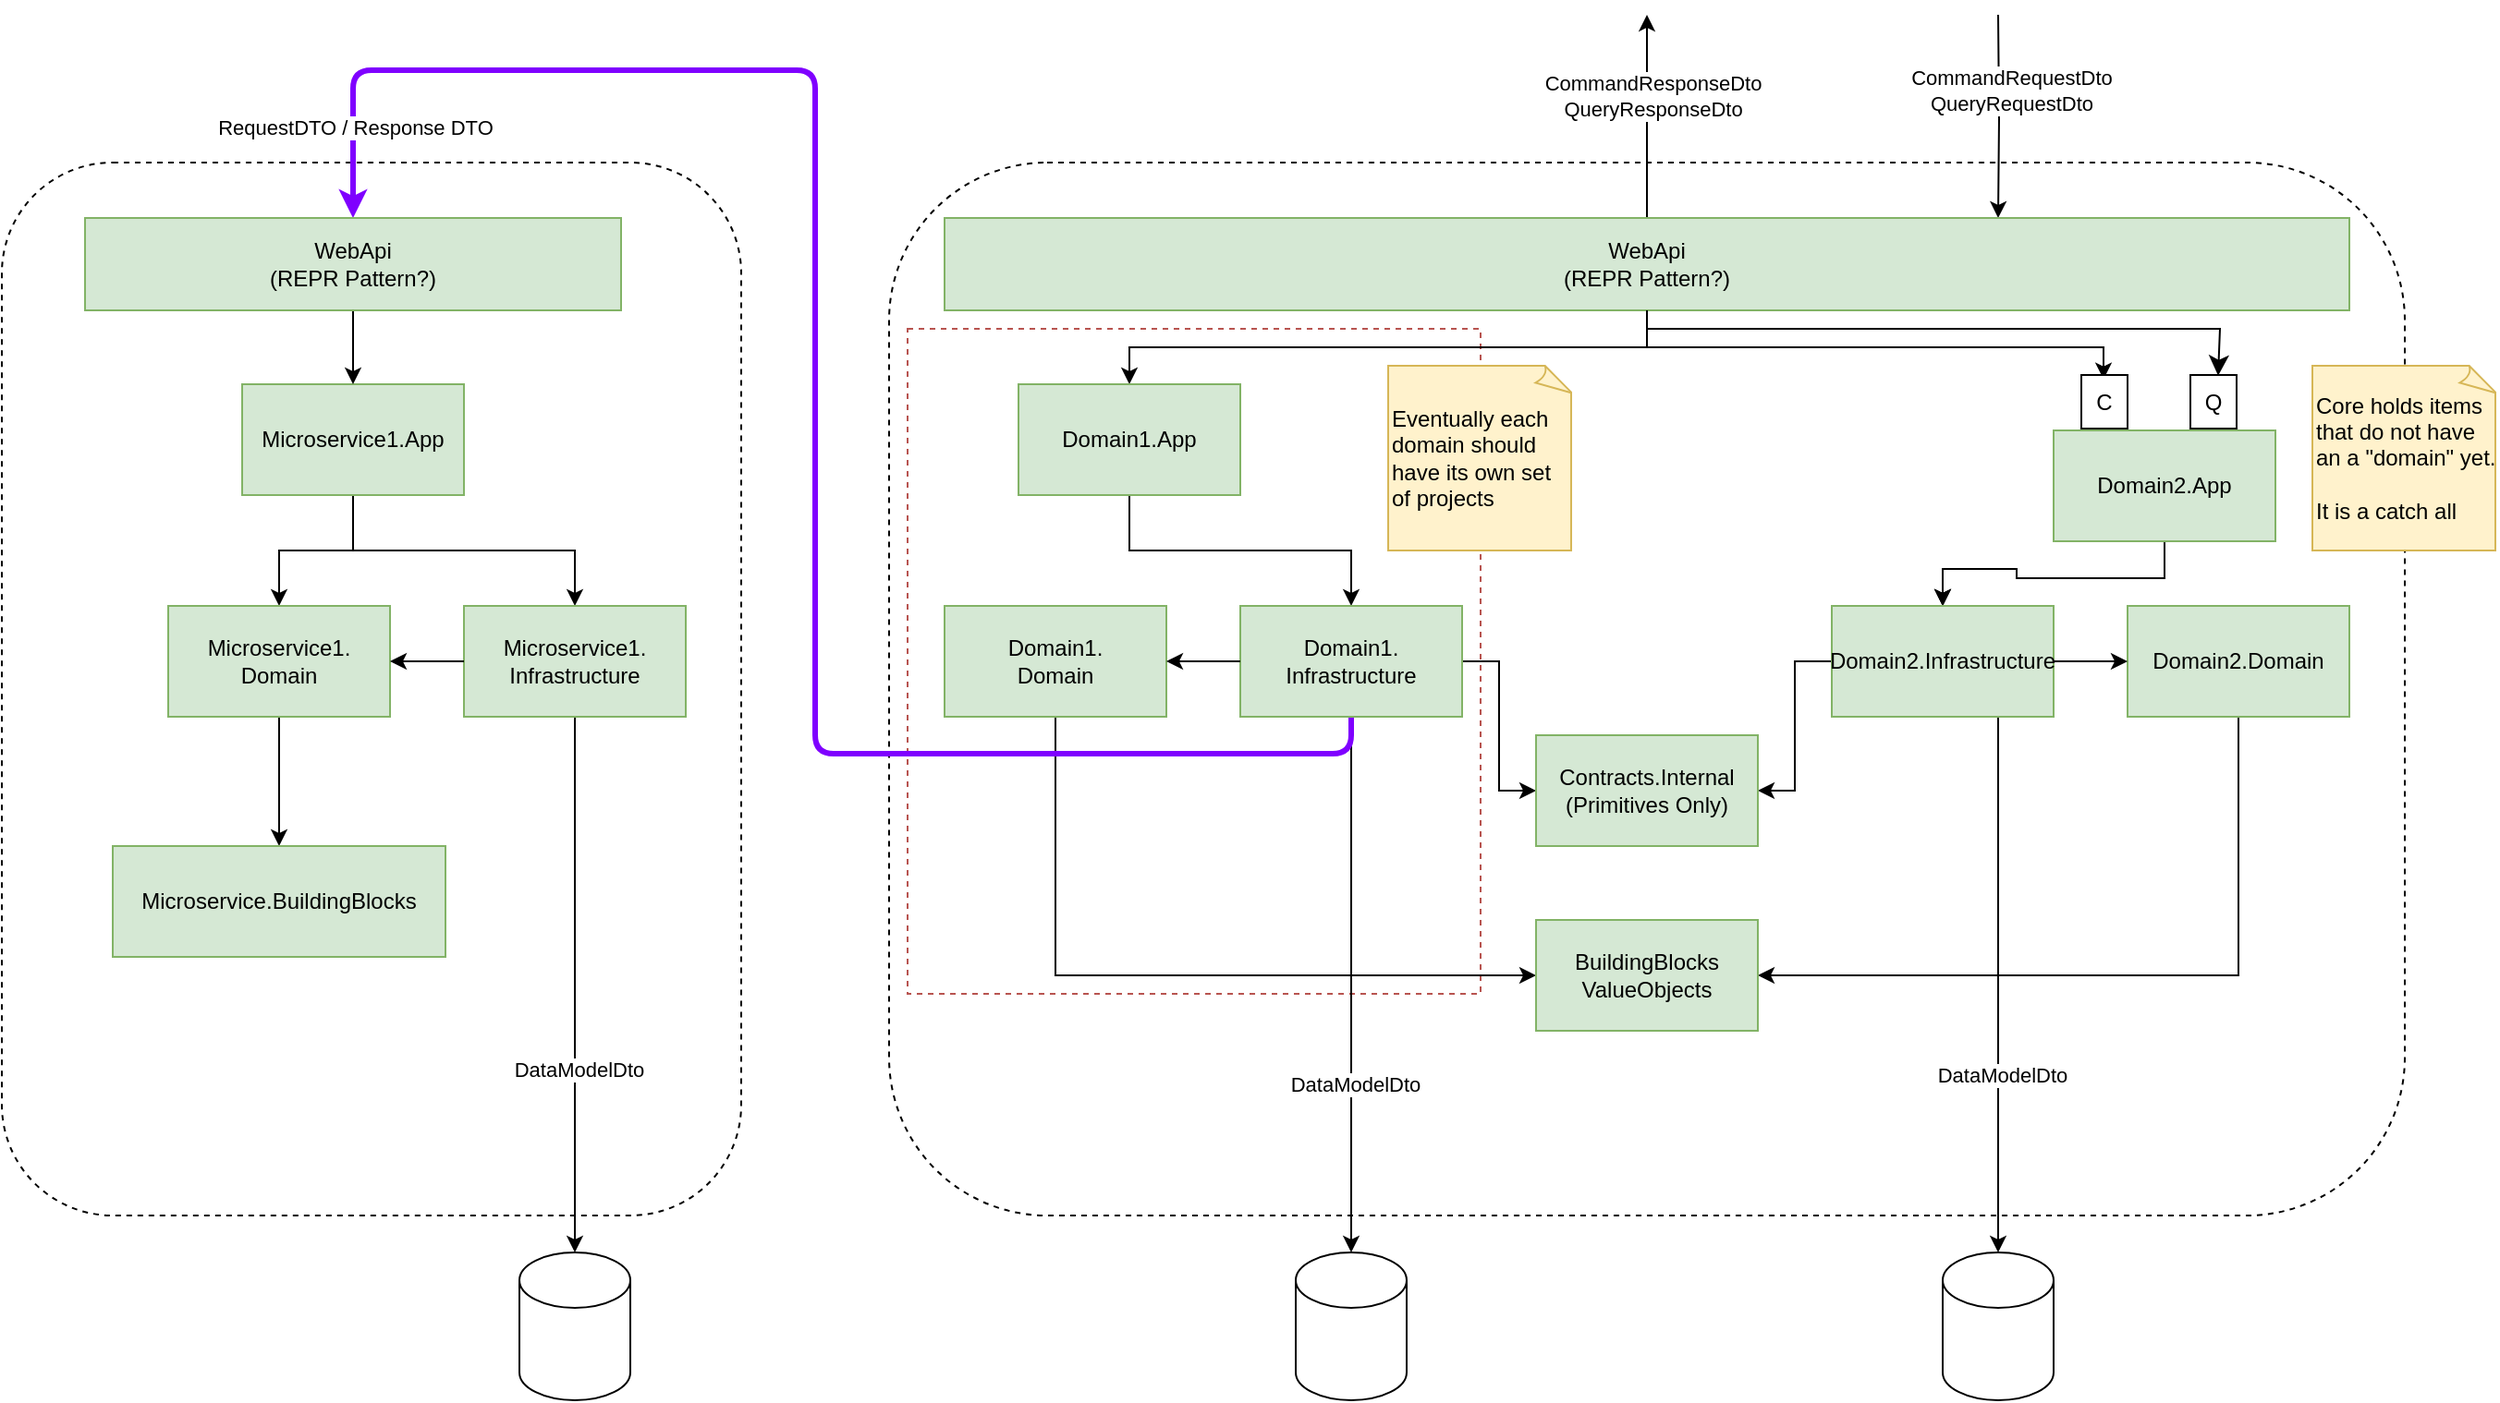 <mxfile version="26.1.0" pages="2">
  <diagram name="Page-1" id="ErgFQ5Vae97GkdIuCju3">
    <mxGraphModel dx="1315" dy="292" grid="0" gridSize="10" guides="1" tooltips="1" connect="1" arrows="1" fold="1" page="0" pageScale="1" pageWidth="850" pageHeight="1100" math="0" shadow="0">
      <root>
        <mxCell id="0" />
        <mxCell id="1" parent="0" />
        <mxCell id="XmXFPDjZj6QL2YAs0ic8-2" value="" style="rounded=1;whiteSpace=wrap;html=1;dashed=1;fillColor=none;" vertex="1" parent="1">
          <mxGeometry x="10" y="200" width="820" height="570" as="geometry" />
        </mxCell>
        <mxCell id="XmXFPDjZj6QL2YAs0ic8-1" value="" style="rounded=1;whiteSpace=wrap;html=1;dashed=1;fillColor=none;" vertex="1" parent="1">
          <mxGeometry x="-470" y="200" width="400" height="570" as="geometry" />
        </mxCell>
        <mxCell id="XmXFPDjZj6QL2YAs0ic8-3" value="" style="rounded=0;whiteSpace=wrap;html=1;fillColor=none;strokeColor=#b85450;dashed=1;" vertex="1" parent="1">
          <mxGeometry x="20" y="290" width="310" height="360" as="geometry" />
        </mxCell>
        <mxCell id="XmXFPDjZj6QL2YAs0ic8-4" value="" style="edgeStyle=orthogonalEdgeStyle;rounded=0;orthogonalLoop=1;jettySize=auto;html=1;entryX=0.48;entryY=0.08;entryDx=0;entryDy=0;entryPerimeter=0;" edge="1" parent="1" source="XmXFPDjZj6QL2YAs0ic8-10" target="EXuGL9rm_F_Fx5JCLP6b-1">
          <mxGeometry relative="1" as="geometry" />
        </mxCell>
        <mxCell id="XmXFPDjZj6QL2YAs0ic8-5" value="" style="edgeStyle=orthogonalEdgeStyle;rounded=0;orthogonalLoop=1;jettySize=auto;html=1;" edge="1" parent="1" source="XmXFPDjZj6QL2YAs0ic8-10" target="XmXFPDjZj6QL2YAs0ic8-16">
          <mxGeometry relative="1" as="geometry" />
        </mxCell>
        <mxCell id="XmXFPDjZj6QL2YAs0ic8-6" style="edgeStyle=orthogonalEdgeStyle;rounded=0;orthogonalLoop=1;jettySize=auto;html=1;exitX=0.5;exitY=0;exitDx=0;exitDy=0;" edge="1" parent="1" source="XmXFPDjZj6QL2YAs0ic8-10">
          <mxGeometry relative="1" as="geometry">
            <mxPoint x="420" y="120" as="targetPoint" />
          </mxGeometry>
        </mxCell>
        <mxCell id="XmXFPDjZj6QL2YAs0ic8-7" value="CommandResponseDto&lt;br&gt;QueryResponseDto" style="edgeLabel;html=1;align=center;verticalAlign=middle;resizable=0;points=[];" vertex="1" connectable="0" parent="XmXFPDjZj6QL2YAs0ic8-6">
          <mxGeometry x="0.212" y="-2" relative="1" as="geometry">
            <mxPoint as="offset" />
          </mxGeometry>
        </mxCell>
        <mxCell id="XmXFPDjZj6QL2YAs0ic8-8" style="edgeStyle=orthogonalEdgeStyle;rounded=0;orthogonalLoop=1;jettySize=auto;html=1;entryX=0.75;entryY=0;entryDx=0;entryDy=0;" edge="1" parent="1" target="XmXFPDjZj6QL2YAs0ic8-10">
          <mxGeometry relative="1" as="geometry">
            <mxPoint x="620" y="120" as="targetPoint" />
            <mxPoint x="610" y="120" as="sourcePoint" />
          </mxGeometry>
        </mxCell>
        <mxCell id="XmXFPDjZj6QL2YAs0ic8-9" value="CommandRequestDto&lt;br&gt;QueryRequestDto" style="edgeLabel;html=1;align=center;verticalAlign=middle;resizable=0;points=[];" vertex="1" connectable="0" parent="XmXFPDjZj6QL2YAs0ic8-8">
          <mxGeometry x="-0.221" y="3" relative="1" as="geometry">
            <mxPoint x="3" y="-2" as="offset" />
          </mxGeometry>
        </mxCell>
        <mxCell id="XmXFPDjZj6QL2YAs0ic8-10" value="WebApi&lt;br&gt;(REPR Pattern?)" style="rounded=0;whiteSpace=wrap;html=1;fillColor=#d5e8d4;strokeColor=#82b366;" vertex="1" parent="1">
          <mxGeometry x="40" y="230" width="760" height="50" as="geometry" />
        </mxCell>
        <mxCell id="XmXFPDjZj6QL2YAs0ic8-11" value="" style="edgeStyle=orthogonalEdgeStyle;rounded=0;orthogonalLoop=1;jettySize=auto;html=1;" edge="1" parent="1" source="XmXFPDjZj6QL2YAs0ic8-14" target="XmXFPDjZj6QL2YAs0ic8-29">
          <mxGeometry relative="1" as="geometry" />
        </mxCell>
        <mxCell id="XmXFPDjZj6QL2YAs0ic8-12" value="" style="edgeStyle=orthogonalEdgeStyle;rounded=0;orthogonalLoop=1;jettySize=auto;html=1;" edge="1" parent="1" source="XmXFPDjZj6QL2YAs0ic8-14" target="XmXFPDjZj6QL2YAs0ic8-29">
          <mxGeometry relative="1" as="geometry" />
        </mxCell>
        <mxCell id="XmXFPDjZj6QL2YAs0ic8-13" value="" style="edgeStyle=orthogonalEdgeStyle;rounded=0;orthogonalLoop=1;jettySize=auto;html=1;" edge="1" parent="1" source="XmXFPDjZj6QL2YAs0ic8-14" target="XmXFPDjZj6QL2YAs0ic8-29">
          <mxGeometry relative="1" as="geometry" />
        </mxCell>
        <mxCell id="XmXFPDjZj6QL2YAs0ic8-14" value="Domain2.App" style="whiteSpace=wrap;html=1;fillColor=#d5e8d4;strokeColor=#82b366;rounded=0;" vertex="1" parent="1">
          <mxGeometry x="640" y="345" width="120" height="60" as="geometry" />
        </mxCell>
        <mxCell id="XmXFPDjZj6QL2YAs0ic8-15" value="" style="edgeStyle=orthogonalEdgeStyle;rounded=0;orthogonalLoop=1;jettySize=auto;html=1;" edge="1" parent="1" source="XmXFPDjZj6QL2YAs0ic8-16" target="XmXFPDjZj6QL2YAs0ic8-23">
          <mxGeometry relative="1" as="geometry" />
        </mxCell>
        <mxCell id="XmXFPDjZj6QL2YAs0ic8-16" value="Domain1.App" style="whiteSpace=wrap;html=1;fillColor=#d5e8d4;strokeColor=#82b366;rounded=0;" vertex="1" parent="1">
          <mxGeometry x="80" y="320" width="120" height="60" as="geometry" />
        </mxCell>
        <mxCell id="XmXFPDjZj6QL2YAs0ic8-17" value="" style="edgeStyle=orthogonalEdgeStyle;rounded=0;orthogonalLoop=1;jettySize=auto;html=1;entryX=0;entryY=0.5;entryDx=0;entryDy=0;" edge="1" parent="1" source="XmXFPDjZj6QL2YAs0ic8-23" target="XmXFPDjZj6QL2YAs0ic8-33">
          <mxGeometry relative="1" as="geometry" />
        </mxCell>
        <mxCell id="XmXFPDjZj6QL2YAs0ic8-18" style="edgeStyle=orthogonalEdgeStyle;rounded=0;orthogonalLoop=1;jettySize=auto;html=1;" edge="1" parent="1" source="XmXFPDjZj6QL2YAs0ic8-23" target="XmXFPDjZj6QL2YAs0ic8-35">
          <mxGeometry relative="1" as="geometry" />
        </mxCell>
        <mxCell id="XmXFPDjZj6QL2YAs0ic8-19" value="DataModelDto" style="edgeLabel;html=1;align=center;verticalAlign=middle;resizable=0;points=[];" vertex="1" connectable="0" parent="XmXFPDjZj6QL2YAs0ic8-18">
          <mxGeometry x="0.372" y="2" relative="1" as="geometry">
            <mxPoint as="offset" />
          </mxGeometry>
        </mxCell>
        <mxCell id="XmXFPDjZj6QL2YAs0ic8-20" value="" style="edgeStyle=orthogonalEdgeStyle;rounded=0;orthogonalLoop=1;jettySize=auto;html=1;" edge="1" parent="1" source="XmXFPDjZj6QL2YAs0ic8-24" target="XmXFPDjZj6QL2YAs0ic8-36">
          <mxGeometry relative="1" as="geometry">
            <Array as="points">
              <mxPoint x="100" y="640" />
            </Array>
          </mxGeometry>
        </mxCell>
        <mxCell id="XmXFPDjZj6QL2YAs0ic8-21" style="edgeStyle=orthogonalEdgeStyle;rounded=1;orthogonalLoop=1;jettySize=auto;html=1;exitX=0.5;exitY=1;exitDx=0;exitDy=0;entryX=0.5;entryY=0;entryDx=0;entryDy=0;curved=0;strokeColor=#7F00FF;strokeWidth=3;" edge="1" parent="1" source="XmXFPDjZj6QL2YAs0ic8-23" target="XmXFPDjZj6QL2YAs0ic8-49">
          <mxGeometry relative="1" as="geometry">
            <mxPoint x="-40" y="408" as="targetPoint" />
            <Array as="points">
              <mxPoint x="260" y="520" />
              <mxPoint x="-30" y="520" />
              <mxPoint x="-30" y="150" />
              <mxPoint x="-280" y="150" />
            </Array>
          </mxGeometry>
        </mxCell>
        <mxCell id="XmXFPDjZj6QL2YAs0ic8-22" value="RequestDTO / Response DTO" style="edgeLabel;html=1;align=center;verticalAlign=middle;resizable=0;points=[];" vertex="1" connectable="0" parent="XmXFPDjZj6QL2YAs0ic8-21">
          <mxGeometry x="0.903" y="1" relative="1" as="geometry">
            <mxPoint as="offset" />
          </mxGeometry>
        </mxCell>
        <mxCell id="XmXFPDjZj6QL2YAs0ic8-23" value="Domain1.&lt;br&gt;Infrastructure" style="whiteSpace=wrap;html=1;fillColor=#d5e8d4;strokeColor=#82b366;rounded=0;" vertex="1" parent="1">
          <mxGeometry x="200" y="440" width="120" height="60" as="geometry" />
        </mxCell>
        <mxCell id="XmXFPDjZj6QL2YAs0ic8-24" value="Domain1.&lt;br&gt;Domain" style="whiteSpace=wrap;html=1;fillColor=#d5e8d4;strokeColor=#82b366;rounded=0;" vertex="1" parent="1">
          <mxGeometry x="40" y="440" width="120" height="60" as="geometry" />
        </mxCell>
        <mxCell id="XmXFPDjZj6QL2YAs0ic8-25" value="" style="endArrow=classic;html=1;rounded=0;entryX=1;entryY=0.5;entryDx=0;entryDy=0;" edge="1" parent="1" source="XmXFPDjZj6QL2YAs0ic8-23" target="XmXFPDjZj6QL2YAs0ic8-24">
          <mxGeometry width="50" height="50" relative="1" as="geometry">
            <mxPoint x="360" y="410" as="sourcePoint" />
            <mxPoint x="410" y="360" as="targetPoint" />
          </mxGeometry>
        </mxCell>
        <mxCell id="XmXFPDjZj6QL2YAs0ic8-26" style="edgeStyle=orthogonalEdgeStyle;rounded=0;orthogonalLoop=1;jettySize=auto;html=1;entryX=1;entryY=0.5;entryDx=0;entryDy=0;" edge="1" parent="1" source="XmXFPDjZj6QL2YAs0ic8-29" target="XmXFPDjZj6QL2YAs0ic8-33">
          <mxGeometry relative="1" as="geometry" />
        </mxCell>
        <mxCell id="XmXFPDjZj6QL2YAs0ic8-27" style="edgeStyle=orthogonalEdgeStyle;rounded=0;orthogonalLoop=1;jettySize=auto;html=1;entryX=0.5;entryY=0;entryDx=0;entryDy=0;entryPerimeter=0;exitX=0.75;exitY=1;exitDx=0;exitDy=0;" edge="1" parent="1" source="XmXFPDjZj6QL2YAs0ic8-29" target="XmXFPDjZj6QL2YAs0ic8-34">
          <mxGeometry relative="1" as="geometry">
            <mxPoint x="580" y="820" as="targetPoint" />
          </mxGeometry>
        </mxCell>
        <mxCell id="XmXFPDjZj6QL2YAs0ic8-28" value="DataModelDto" style="edgeLabel;html=1;align=center;verticalAlign=middle;resizable=0;points=[];" vertex="1" connectable="0" parent="XmXFPDjZj6QL2YAs0ic8-27">
          <mxGeometry x="0.333" y="2" relative="1" as="geometry">
            <mxPoint as="offset" />
          </mxGeometry>
        </mxCell>
        <mxCell id="XmXFPDjZj6QL2YAs0ic8-29" value="Domain2.Infrastructure" style="whiteSpace=wrap;html=1;fillColor=#d5e8d4;strokeColor=#82b366;rounded=0;" vertex="1" parent="1">
          <mxGeometry x="520" y="440" width="120" height="60" as="geometry" />
        </mxCell>
        <mxCell id="XmXFPDjZj6QL2YAs0ic8-30" style="edgeStyle=orthogonalEdgeStyle;rounded=0;orthogonalLoop=1;jettySize=auto;html=1;exitX=0.5;exitY=1;exitDx=0;exitDy=0;entryX=1;entryY=0.5;entryDx=0;entryDy=0;" edge="1" parent="1" source="XmXFPDjZj6QL2YAs0ic8-31" target="XmXFPDjZj6QL2YAs0ic8-36">
          <mxGeometry relative="1" as="geometry" />
        </mxCell>
        <mxCell id="XmXFPDjZj6QL2YAs0ic8-31" value="Domain2.Domain" style="whiteSpace=wrap;html=1;fillColor=#d5e8d4;strokeColor=#82b366;rounded=0;" vertex="1" parent="1">
          <mxGeometry x="680" y="440" width="120" height="60" as="geometry" />
        </mxCell>
        <mxCell id="XmXFPDjZj6QL2YAs0ic8-32" value="" style="endArrow=classic;html=1;rounded=0;exitX=1;exitY=0.5;exitDx=0;exitDy=0;" edge="1" parent="1" source="XmXFPDjZj6QL2YAs0ic8-29" target="XmXFPDjZj6QL2YAs0ic8-31">
          <mxGeometry width="50" height="50" relative="1" as="geometry">
            <mxPoint x="580" y="580" as="sourcePoint" />
            <mxPoint x="630" y="530" as="targetPoint" />
          </mxGeometry>
        </mxCell>
        <mxCell id="XmXFPDjZj6QL2YAs0ic8-33" value="Contracts.Internal&lt;br&gt;(Primitives Only)" style="whiteSpace=wrap;html=1;fillColor=#d5e8d4;strokeColor=#82b366;rounded=0;" vertex="1" parent="1">
          <mxGeometry x="360" y="510" width="120" height="60" as="geometry" />
        </mxCell>
        <mxCell id="XmXFPDjZj6QL2YAs0ic8-34" value="" style="shape=cylinder3;whiteSpace=wrap;html=1;boundedLbl=1;backgroundOutline=1;size=15;" vertex="1" parent="1">
          <mxGeometry x="580" y="790" width="60" height="80" as="geometry" />
        </mxCell>
        <mxCell id="XmXFPDjZj6QL2YAs0ic8-35" value="" style="shape=cylinder3;whiteSpace=wrap;html=1;boundedLbl=1;backgroundOutline=1;size=15;" vertex="1" parent="1">
          <mxGeometry x="230" y="790" width="60" height="80" as="geometry" />
        </mxCell>
        <mxCell id="XmXFPDjZj6QL2YAs0ic8-36" value="BuildingBlocks&lt;br&gt;ValueObjects" style="whiteSpace=wrap;html=1;fillColor=#d5e8d4;strokeColor=#82b366;rounded=0;" vertex="1" parent="1">
          <mxGeometry x="360" y="610" width="120" height="60" as="geometry" />
        </mxCell>
        <mxCell id="XmXFPDjZj6QL2YAs0ic8-37" value="" style="edgeStyle=orthogonalEdgeStyle;rounded=0;orthogonalLoop=1;jettySize=auto;html=1;" edge="1" parent="1" source="XmXFPDjZj6QL2YAs0ic8-39" target="XmXFPDjZj6QL2YAs0ic8-43">
          <mxGeometry relative="1" as="geometry" />
        </mxCell>
        <mxCell id="XmXFPDjZj6QL2YAs0ic8-38" value="" style="edgeStyle=orthogonalEdgeStyle;rounded=0;orthogonalLoop=1;jettySize=auto;html=1;" edge="1" parent="1" source="XmXFPDjZj6QL2YAs0ic8-39" target="XmXFPDjZj6QL2YAs0ic8-44">
          <mxGeometry relative="1" as="geometry" />
        </mxCell>
        <mxCell id="XmXFPDjZj6QL2YAs0ic8-39" value="Microservice1.App" style="whiteSpace=wrap;html=1;fillColor=#d5e8d4;strokeColor=#82b366;rounded=0;" vertex="1" parent="1">
          <mxGeometry x="-340" y="320" width="120" height="60" as="geometry" />
        </mxCell>
        <mxCell id="XmXFPDjZj6QL2YAs0ic8-40" style="edgeStyle=orthogonalEdgeStyle;rounded=0;orthogonalLoop=1;jettySize=auto;html=1;" edge="1" parent="1" source="XmXFPDjZj6QL2YAs0ic8-43" target="XmXFPDjZj6QL2YAs0ic8-46">
          <mxGeometry relative="1" as="geometry" />
        </mxCell>
        <mxCell id="XmXFPDjZj6QL2YAs0ic8-41" value="DataModelDto" style="edgeLabel;html=1;align=center;verticalAlign=middle;resizable=0;points=[];" vertex="1" connectable="0" parent="XmXFPDjZj6QL2YAs0ic8-40">
          <mxGeometry x="0.317" y="2" relative="1" as="geometry">
            <mxPoint as="offset" />
          </mxGeometry>
        </mxCell>
        <mxCell id="XmXFPDjZj6QL2YAs0ic8-42" value="" style="edgeStyle=orthogonalEdgeStyle;rounded=0;orthogonalLoop=1;jettySize=auto;html=1;" edge="1" parent="1" source="XmXFPDjZj6QL2YAs0ic8-44" target="XmXFPDjZj6QL2YAs0ic8-47">
          <mxGeometry relative="1" as="geometry" />
        </mxCell>
        <mxCell id="XmXFPDjZj6QL2YAs0ic8-43" value="Microservice1.&lt;br&gt;Infrastructure" style="whiteSpace=wrap;html=1;fillColor=#d5e8d4;strokeColor=#82b366;rounded=0;" vertex="1" parent="1">
          <mxGeometry x="-220" y="440" width="120" height="60" as="geometry" />
        </mxCell>
        <mxCell id="XmXFPDjZj6QL2YAs0ic8-44" value="Microservice1.&lt;br&gt;Domain" style="whiteSpace=wrap;html=1;fillColor=#d5e8d4;strokeColor=#82b366;rounded=0;" vertex="1" parent="1">
          <mxGeometry x="-380" y="440" width="120" height="60" as="geometry" />
        </mxCell>
        <mxCell id="XmXFPDjZj6QL2YAs0ic8-45" value="" style="endArrow=classic;html=1;rounded=0;entryX=1;entryY=0.5;entryDx=0;entryDy=0;" edge="1" parent="1" source="XmXFPDjZj6QL2YAs0ic8-43" target="XmXFPDjZj6QL2YAs0ic8-44">
          <mxGeometry width="50" height="50" relative="1" as="geometry">
            <mxPoint x="-60" y="410" as="sourcePoint" />
            <mxPoint x="-10" y="360" as="targetPoint" />
          </mxGeometry>
        </mxCell>
        <mxCell id="XmXFPDjZj6QL2YAs0ic8-46" value="" style="shape=cylinder3;whiteSpace=wrap;html=1;boundedLbl=1;backgroundOutline=1;size=15;" vertex="1" parent="1">
          <mxGeometry x="-190" y="790" width="60" height="80" as="geometry" />
        </mxCell>
        <mxCell id="XmXFPDjZj6QL2YAs0ic8-47" value="Microservice.BuildingBlocks" style="whiteSpace=wrap;html=1;fillColor=#d5e8d4;strokeColor=#82b366;rounded=0;" vertex="1" parent="1">
          <mxGeometry x="-410" y="570" width="180" height="60" as="geometry" />
        </mxCell>
        <mxCell id="XmXFPDjZj6QL2YAs0ic8-48" style="edgeStyle=orthogonalEdgeStyle;rounded=0;orthogonalLoop=1;jettySize=auto;html=1;" edge="1" parent="1" source="XmXFPDjZj6QL2YAs0ic8-49" target="XmXFPDjZj6QL2YAs0ic8-39">
          <mxGeometry relative="1" as="geometry" />
        </mxCell>
        <mxCell id="XmXFPDjZj6QL2YAs0ic8-49" value="WebApi&lt;br&gt;(REPR Pattern?)" style="rounded=0;whiteSpace=wrap;html=1;fillColor=#d5e8d4;strokeColor=#82b366;" vertex="1" parent="1">
          <mxGeometry x="-425" y="230" width="290" height="50" as="geometry" />
        </mxCell>
        <mxCell id="XmXFPDjZj6QL2YAs0ic8-50" value="Core holds items that do not have an a &quot;domain&quot; yet.&lt;div&gt;&lt;br&gt;&lt;/div&gt;&lt;div&gt;It is a catch all&lt;/div&gt;" style="whiteSpace=wrap;html=1;shape=mxgraph.basic.document;fillColor=#fff2cc;strokeColor=#d6b656;align=left;" vertex="1" parent="1">
          <mxGeometry x="780" y="310" width="100" height="100" as="geometry" />
        </mxCell>
        <mxCell id="XmXFPDjZj6QL2YAs0ic8-51" value="Eventually each domain should have its own set of projects" style="whiteSpace=wrap;html=1;shape=mxgraph.basic.document;fillColor=#fff2cc;strokeColor=#d6b656;align=left;" vertex="1" parent="1">
          <mxGeometry x="280" y="310" width="100" height="100" as="geometry" />
        </mxCell>
        <mxCell id="EXuGL9rm_F_Fx5JCLP6b-1" value="C" style="rounded=0;whiteSpace=wrap;html=1;" vertex="1" parent="1">
          <mxGeometry x="655" y="315" width="25" height="29" as="geometry" />
        </mxCell>
        <mxCell id="EXuGL9rm_F_Fx5JCLP6b-2" value="Q" style="rounded=0;whiteSpace=wrap;html=1;" vertex="1" parent="1">
          <mxGeometry x="714" y="315" width="25" height="29" as="geometry" />
        </mxCell>
        <mxCell id="EXuGL9rm_F_Fx5JCLP6b-4" style="edgeStyle=none;curved=0;rounded=0;orthogonalLoop=1;jettySize=auto;html=1;exitX=0.5;exitY=1;exitDx=0;exitDy=0;entryX=0.6;entryY=0.011;entryDx=0;entryDy=0;entryPerimeter=0;fontSize=12;startSize=8;endSize=8;" edge="1" parent="1" source="XmXFPDjZj6QL2YAs0ic8-10" target="EXuGL9rm_F_Fx5JCLP6b-2">
          <mxGeometry relative="1" as="geometry">
            <Array as="points">
              <mxPoint x="420" y="290" />
              <mxPoint x="730" y="290" />
            </Array>
          </mxGeometry>
        </mxCell>
      </root>
    </mxGraphModel>
  </diagram>
  <diagram id="QKs1fvu8J8mcNGx1uFs7" name="Page-2">
    <mxGraphModel grid="0" page="0" gridSize="10" guides="1" tooltips="1" connect="1" arrows="1" fold="1" pageScale="1" pageWidth="850" pageHeight="1100" math="0" shadow="0">
      <root>
        <mxCell id="0" />
        <mxCell id="1" parent="0" />
      </root>
    </mxGraphModel>
  </diagram>
</mxfile>
